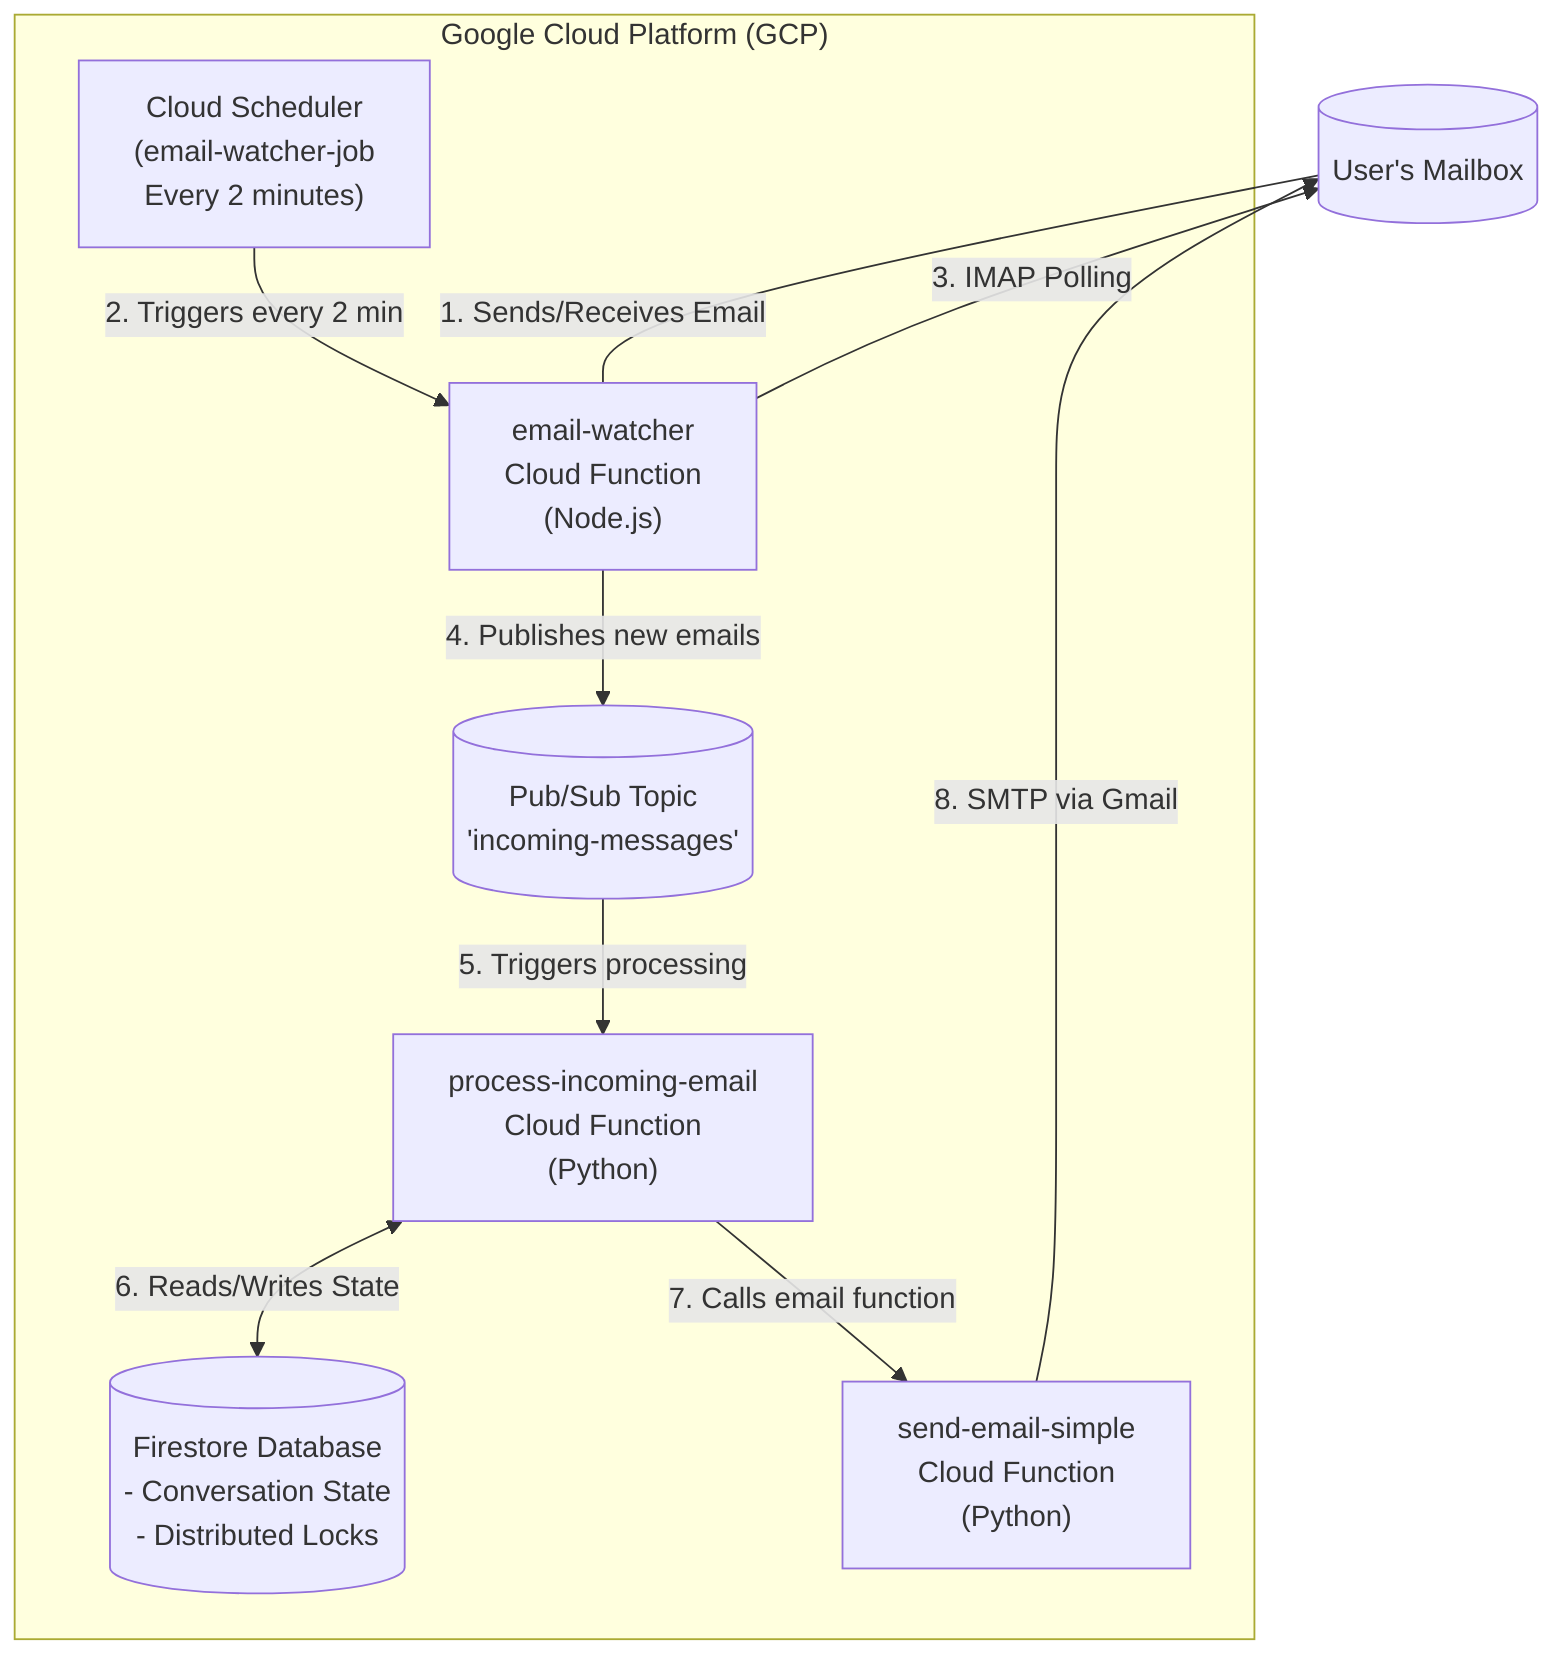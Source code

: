 %% You can view and edit this diagram in your browser using the Mermaid Live Editor:
%% https://mermaid.live

graph TD
    User[("User's Mailbox")]

    subgraph "Google Cloud Platform (GCP)"
        Scheduler["Cloud Scheduler<br/>(email-watcher-job<br/>Every 2 minutes)"]
        WatcherFunc["email-watcher<br/>Cloud Function<br/>(Node.js)"]
        PubSub[("Pub/Sub Topic<br/>'incoming-messages'")]
        ProcessFunc["process-incoming-email<br/>Cloud Function<br/>(Python)"]
        EmailFunc["send-email-simple<br/>Cloud Function<br/>(Python)"]
        Firestore[("Firestore Database<br/>- Conversation State<br/>- Distributed Locks")]
    end

    User -- "1. Sends/Receives Email" --- WatcherFunc
    Scheduler -- "2. Triggers every 2 min" --> WatcherFunc
    WatcherFunc -- "3. IMAP Polling" --> User
    WatcherFunc -- "4. Publishes new emails" --> PubSub
    PubSub -- "5. Triggers processing" --> ProcessFunc
    ProcessFunc -- "6. Reads/Writes State" <--> Firestore
    ProcessFunc -- "7. Calls email function" --> EmailFunc
    EmailFunc -- "8. SMTP via Gmail" --> User